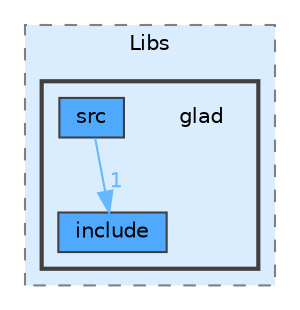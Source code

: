 digraph "Common/Libs/glad"
{
 // LATEX_PDF_SIZE
  bgcolor="transparent";
  edge [fontname=Helvetica,fontsize=10,labelfontname=Helvetica,labelfontsize=10];
  node [fontname=Helvetica,fontsize=10,shape=box,height=0.2,width=0.4];
  compound=true
  subgraph clusterdir_cb1ed1ce7b4882194f30588285e20d9e {
    graph [ bgcolor="#daedff", pencolor="grey50", label="Libs", fontname=Helvetica,fontsize=10 style="filled,dashed", URL="dir_cb1ed1ce7b4882194f30588285e20d9e.html",tooltip=""]
  subgraph clusterdir_9f18a8906221e2a668c70f0773959e72 {
    graph [ bgcolor="#daedff", pencolor="grey25", label="", fontname=Helvetica,fontsize=10 style="filled,bold", URL="dir_9f18a8906221e2a668c70f0773959e72.html",tooltip=""]
    dir_9f18a8906221e2a668c70f0773959e72 [shape=plaintext, label="glad"];
  dir_f555a06836ba5241376c3b748c2ab993 [label="include", fillcolor="#4ea9ff", color="grey25", style="filled", URL="dir_f555a06836ba5241376c3b748c2ab993.html",tooltip=""];
  dir_2cbf5e54fd4659f2184172e6e7db8630 [label="src", fillcolor="#4ea9ff", color="grey25", style="filled", URL="dir_2cbf5e54fd4659f2184172e6e7db8630.html",tooltip=""];
  }
  }
  dir_2cbf5e54fd4659f2184172e6e7db8630->dir_f555a06836ba5241376c3b748c2ab993 [headlabel="1", labeldistance=1.5 headhref="dir_000014_000007.html" href="dir_000014_000007.html" color="steelblue1" fontcolor="steelblue1"];
}
